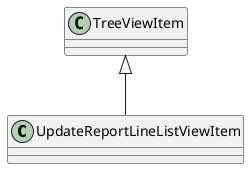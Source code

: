 @startuml
class UpdateReportLineListViewItem {
}
TreeViewItem <|-- UpdateReportLineListViewItem
@enduml

